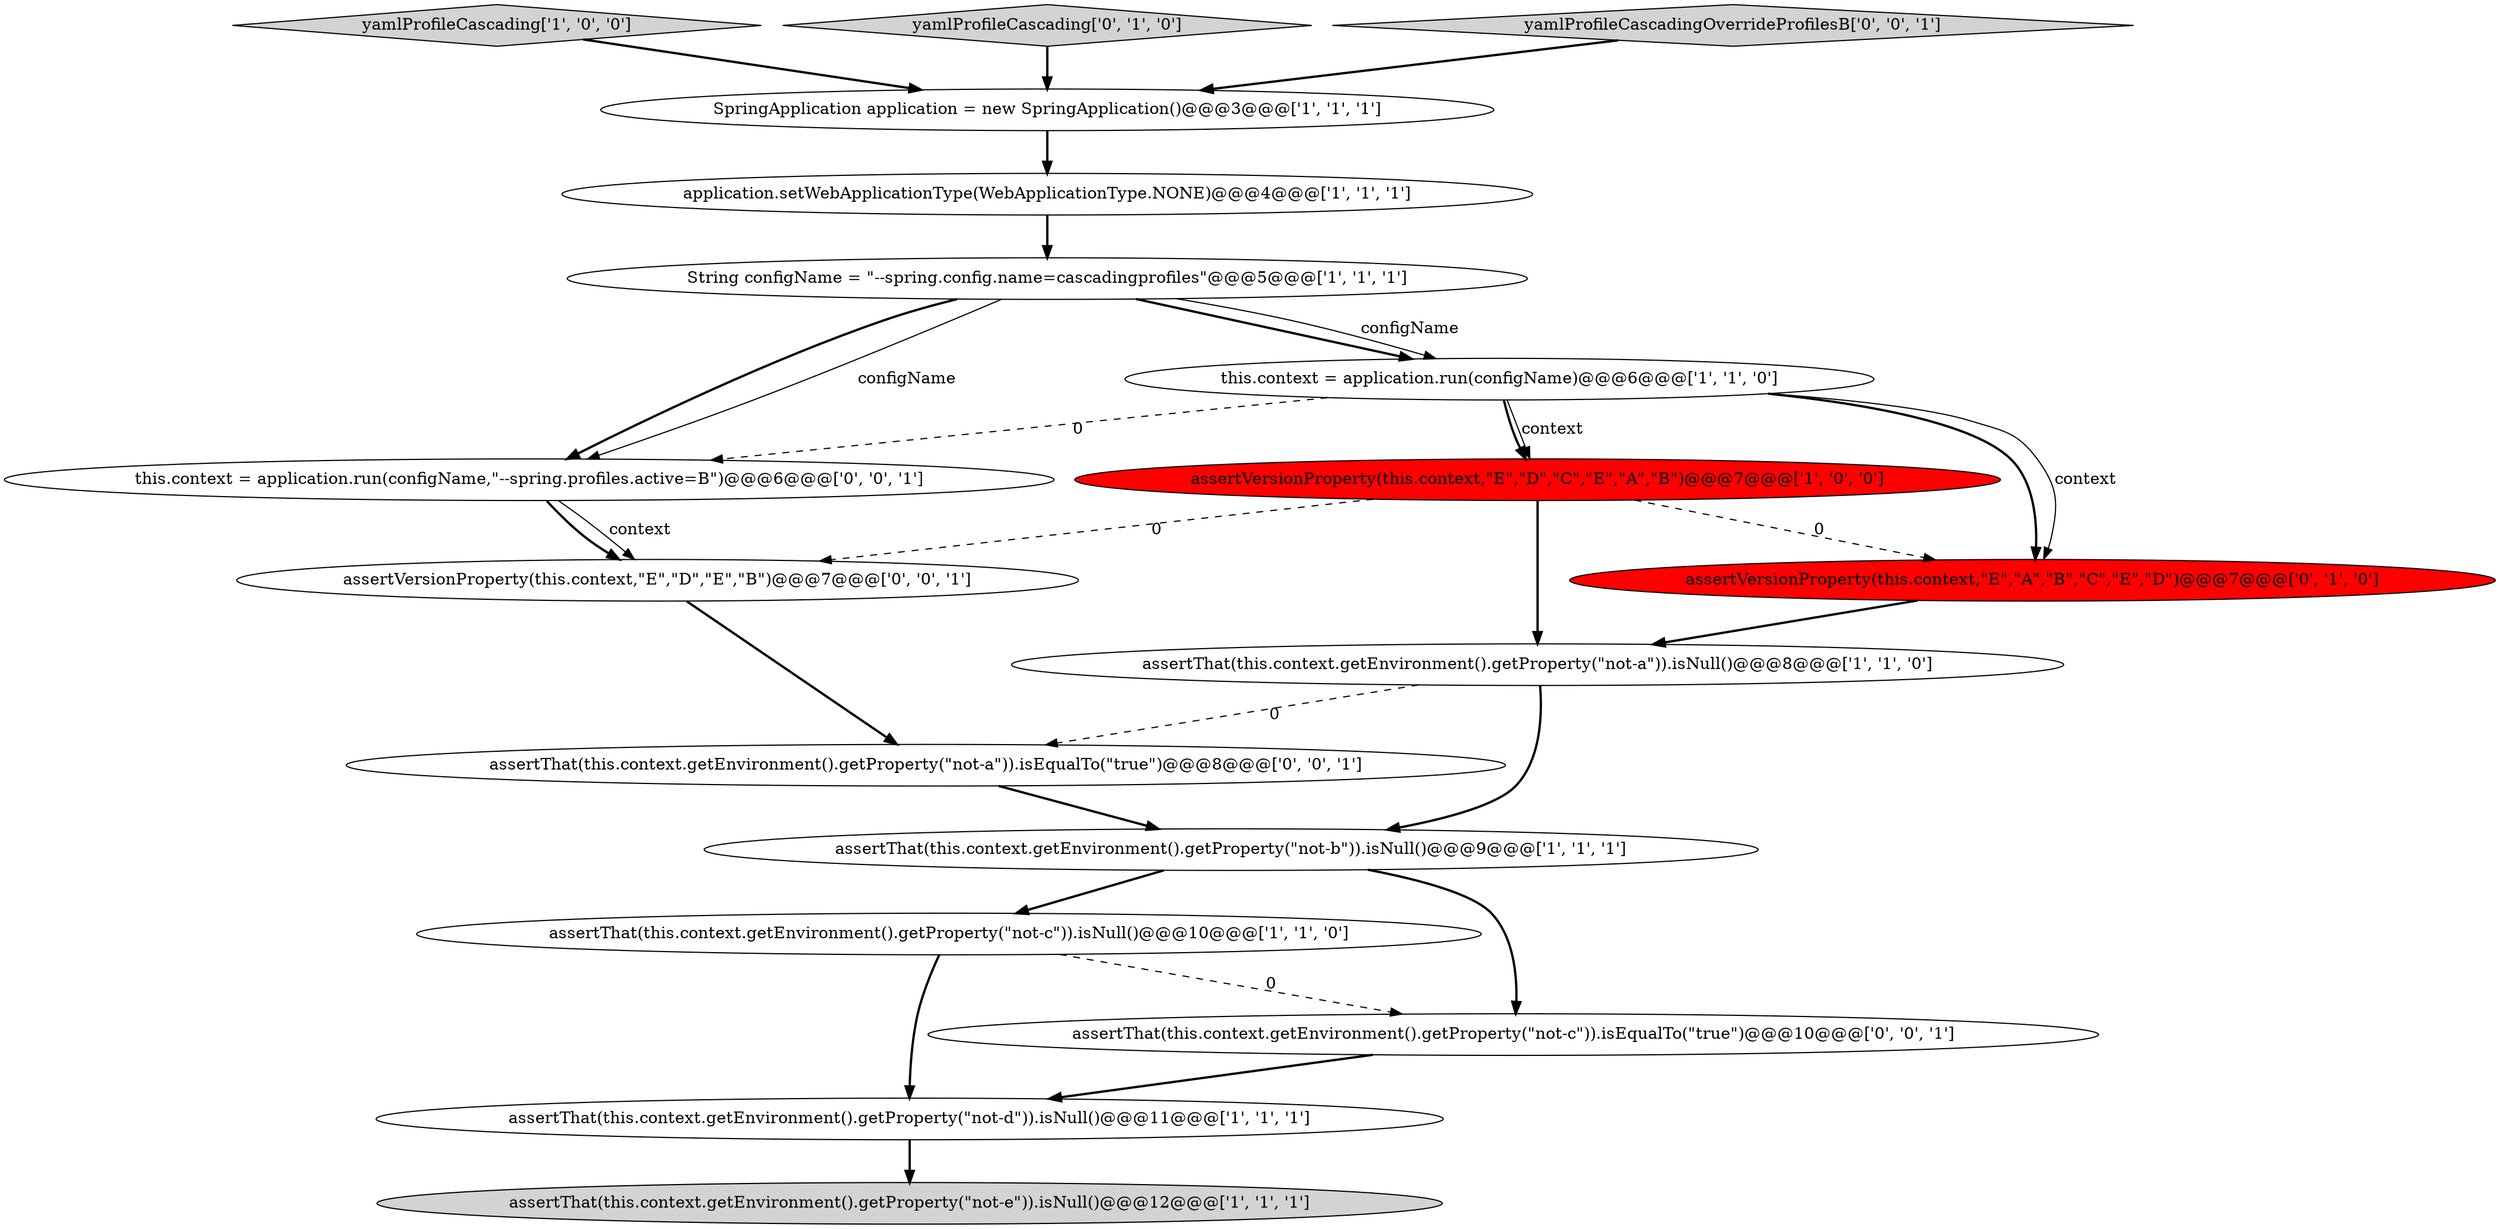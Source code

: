 digraph {
1 [style = filled, label = "assertThat(this.context.getEnvironment().getProperty(\"not-b\")).isNull()@@@9@@@['1', '1', '1']", fillcolor = white, shape = ellipse image = "AAA0AAABBB1BBB"];
8 [style = filled, label = "yamlProfileCascading['1', '0', '0']", fillcolor = lightgray, shape = diamond image = "AAA0AAABBB1BBB"];
5 [style = filled, label = "assertThat(this.context.getEnvironment().getProperty(\"not-c\")).isNull()@@@10@@@['1', '1', '0']", fillcolor = white, shape = ellipse image = "AAA0AAABBB1BBB"];
17 [style = filled, label = "assertThat(this.context.getEnvironment().getProperty(\"not-a\")).isEqualTo(\"true\")@@@8@@@['0', '0', '1']", fillcolor = white, shape = ellipse image = "AAA0AAABBB3BBB"];
9 [style = filled, label = "String configName = \"--spring.config.name=cascadingprofiles\"@@@5@@@['1', '1', '1']", fillcolor = white, shape = ellipse image = "AAA0AAABBB1BBB"];
13 [style = filled, label = "assertVersionProperty(this.context,\"E\",\"D\",\"E\",\"B\")@@@7@@@['0', '0', '1']", fillcolor = white, shape = ellipse image = "AAA0AAABBB3BBB"];
3 [style = filled, label = "application.setWebApplicationType(WebApplicationType.NONE)@@@4@@@['1', '1', '1']", fillcolor = white, shape = ellipse image = "AAA0AAABBB1BBB"];
11 [style = filled, label = "yamlProfileCascading['0', '1', '0']", fillcolor = lightgray, shape = diamond image = "AAA0AAABBB2BBB"];
4 [style = filled, label = "assertThat(this.context.getEnvironment().getProperty(\"not-d\")).isNull()@@@11@@@['1', '1', '1']", fillcolor = white, shape = ellipse image = "AAA0AAABBB1BBB"];
16 [style = filled, label = "assertThat(this.context.getEnvironment().getProperty(\"not-c\")).isEqualTo(\"true\")@@@10@@@['0', '0', '1']", fillcolor = white, shape = ellipse image = "AAA0AAABBB3BBB"];
15 [style = filled, label = "this.context = application.run(configName,\"--spring.profiles.active=B\")@@@6@@@['0', '0', '1']", fillcolor = white, shape = ellipse image = "AAA0AAABBB3BBB"];
2 [style = filled, label = "assertThat(this.context.getEnvironment().getProperty(\"not-e\")).isNull()@@@12@@@['1', '1', '1']", fillcolor = lightgray, shape = ellipse image = "AAA0AAABBB1BBB"];
0 [style = filled, label = "assertVersionProperty(this.context,\"E\",\"D\",\"C\",\"E\",\"A\",\"B\")@@@7@@@['1', '0', '0']", fillcolor = red, shape = ellipse image = "AAA1AAABBB1BBB"];
10 [style = filled, label = "assertThat(this.context.getEnvironment().getProperty(\"not-a\")).isNull()@@@8@@@['1', '1', '0']", fillcolor = white, shape = ellipse image = "AAA0AAABBB1BBB"];
6 [style = filled, label = "SpringApplication application = new SpringApplication()@@@3@@@['1', '1', '1']", fillcolor = white, shape = ellipse image = "AAA0AAABBB1BBB"];
12 [style = filled, label = "assertVersionProperty(this.context,\"E\",\"A\",\"B\",\"C\",\"E\",\"D\")@@@7@@@['0', '1', '0']", fillcolor = red, shape = ellipse image = "AAA1AAABBB2BBB"];
7 [style = filled, label = "this.context = application.run(configName)@@@6@@@['1', '1', '0']", fillcolor = white, shape = ellipse image = "AAA0AAABBB1BBB"];
14 [style = filled, label = "yamlProfileCascadingOverrideProfilesB['0', '0', '1']", fillcolor = lightgray, shape = diamond image = "AAA0AAABBB3BBB"];
1->5 [style = bold, label=""];
6->3 [style = bold, label=""];
15->13 [style = bold, label=""];
17->1 [style = bold, label=""];
7->12 [style = bold, label=""];
11->6 [style = bold, label=""];
7->0 [style = bold, label=""];
8->6 [style = bold, label=""];
4->2 [style = bold, label=""];
0->12 [style = dashed, label="0"];
9->7 [style = bold, label=""];
5->16 [style = dashed, label="0"];
3->9 [style = bold, label=""];
7->12 [style = solid, label="context"];
9->7 [style = solid, label="configName"];
13->17 [style = bold, label=""];
0->10 [style = bold, label=""];
12->10 [style = bold, label=""];
1->16 [style = bold, label=""];
9->15 [style = bold, label=""];
15->13 [style = solid, label="context"];
5->4 [style = bold, label=""];
0->13 [style = dashed, label="0"];
10->17 [style = dashed, label="0"];
7->15 [style = dashed, label="0"];
16->4 [style = bold, label=""];
10->1 [style = bold, label=""];
14->6 [style = bold, label=""];
7->0 [style = solid, label="context"];
9->15 [style = solid, label="configName"];
}
